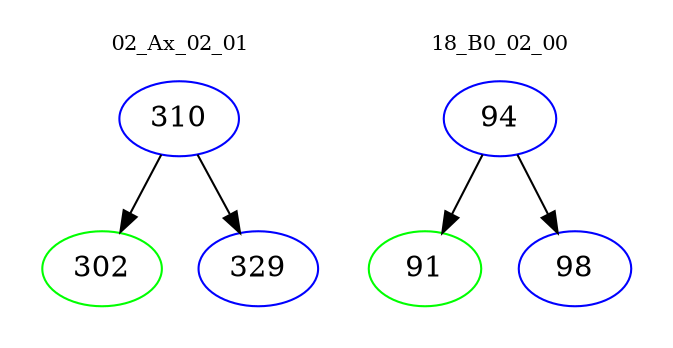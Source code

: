 digraph{
subgraph cluster_0 {
color = white
label = "02_Ax_02_01";
fontsize=10;
T0_310 [label="310", color="blue"]
T0_310 -> T0_302 [color="black"]
T0_302 [label="302", color="green"]
T0_310 -> T0_329 [color="black"]
T0_329 [label="329", color="blue"]
}
subgraph cluster_1 {
color = white
label = "18_B0_02_00";
fontsize=10;
T1_94 [label="94", color="blue"]
T1_94 -> T1_91 [color="black"]
T1_91 [label="91", color="green"]
T1_94 -> T1_98 [color="black"]
T1_98 [label="98", color="blue"]
}
}
